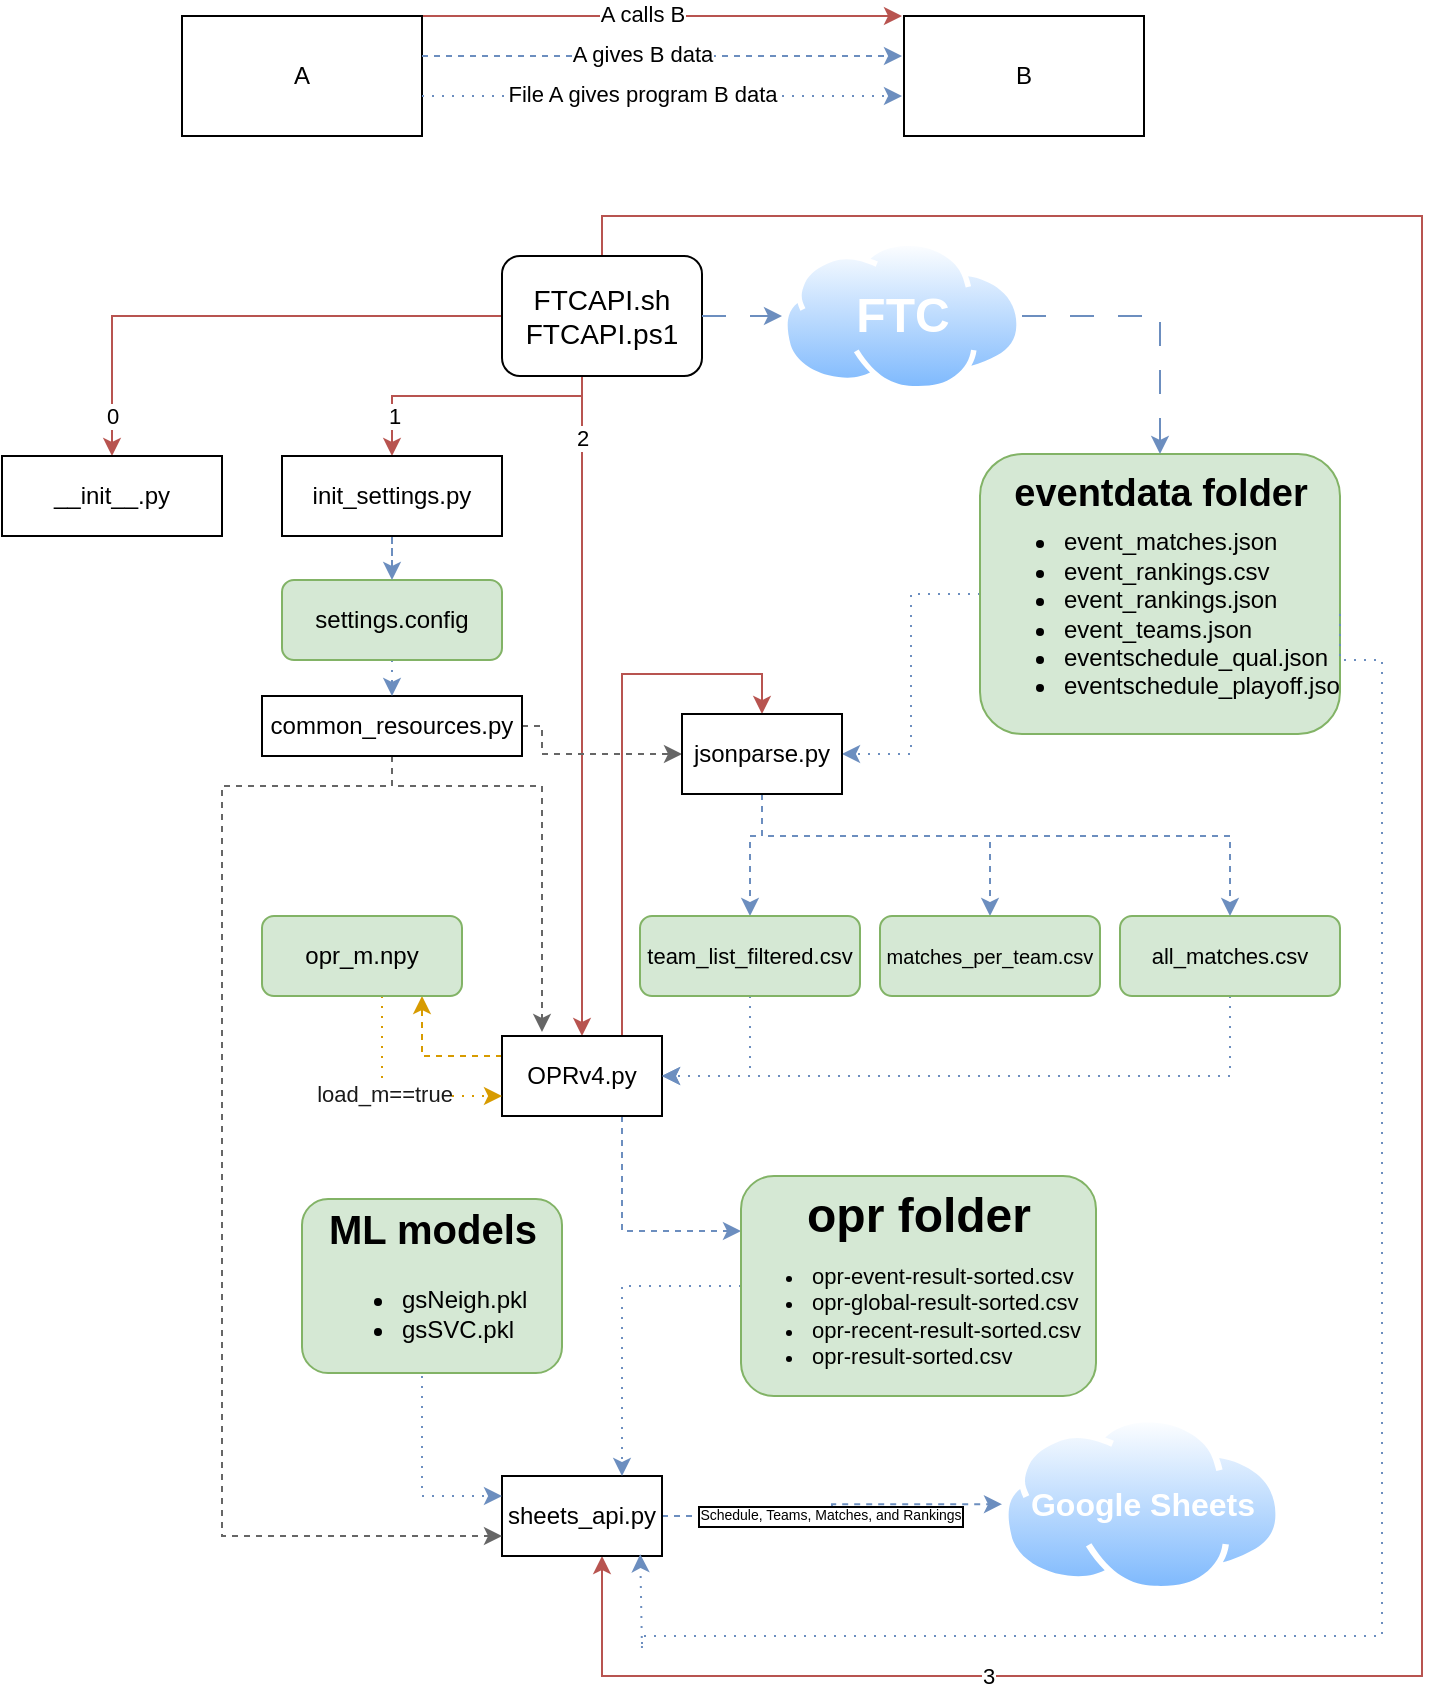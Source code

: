 <mxfile version="24.7.16">
  <diagram name="Page-1" id="G5LaLcH33VJyWfbn05yA">
    <mxGraphModel dx="580" dy="1484" grid="1" gridSize="10" guides="1" tooltips="1" connect="1" arrows="1" fold="1" page="1" pageScale="1" pageWidth="850" pageHeight="1100" math="0" shadow="0">
      <root>
        <mxCell id="0" />
        <mxCell id="1" parent="0" />
        <mxCell id="u4bJn0R_51VvF0zpdD0E-1" value="" style="image;aspect=fixed;perimeter=ellipsePerimeter;html=1;align=center;shadow=0;dashed=0;spacingTop=3;image=img/lib/active_directory/internet_cloud.svg;" parent="1" vertex="1">
          <mxGeometry x="500" y="-107.8" width="120" height="75.6" as="geometry" />
        </mxCell>
        <mxCell id="u4bJn0R_51VvF0zpdD0E-2" value="FTC" style="text;html=1;fontSize=24;fontStyle=1;verticalAlign=middle;align=center;fillColor=none;fontColor=#FFFFFF;" parent="1" vertex="1">
          <mxGeometry x="510" y="-90.0" width="100" height="40" as="geometry" />
        </mxCell>
        <mxCell id="u4bJn0R_51VvF0zpdD0E-14" style="edgeStyle=orthogonalEdgeStyle;rounded=0;orthogonalLoop=1;jettySize=auto;html=1;entryX=0.5;entryY=0;entryDx=0;entryDy=0;fillColor=#f8cecc;strokeColor=#b85450;" parent="1" source="u4bJn0R_51VvF0zpdD0E-7" target="u4bJn0R_51VvF0zpdD0E-8" edge="1">
          <mxGeometry relative="1" as="geometry">
            <Array as="points">
              <mxPoint x="400" y="50" />
              <mxPoint x="400" y="50" />
            </Array>
          </mxGeometry>
        </mxCell>
        <mxCell id="u4bJn0R_51VvF0zpdD0E-42" value="2" style="edgeLabel;html=1;align=center;verticalAlign=middle;resizable=0;points=[];" parent="u4bJn0R_51VvF0zpdD0E-14" vertex="1" connectable="0">
          <mxGeometry x="0.136" y="-3" relative="1" as="geometry">
            <mxPoint x="3" y="-157" as="offset" />
          </mxGeometry>
        </mxCell>
        <mxCell id="u4bJn0R_51VvF0zpdD0E-16" style="edgeStyle=orthogonalEdgeStyle;rounded=0;orthogonalLoop=1;jettySize=auto;html=1;fillColor=#f8cecc;strokeColor=#b85450;" parent="1" source="u4bJn0R_51VvF0zpdD0E-7" target="u4bJn0R_51VvF0zpdD0E-15" edge="1">
          <mxGeometry relative="1" as="geometry">
            <Array as="points">
              <mxPoint x="410" y="-120" />
              <mxPoint x="820" y="-120" />
              <mxPoint x="820" y="610" />
              <mxPoint x="410" y="610" />
            </Array>
          </mxGeometry>
        </mxCell>
        <mxCell id="u4bJn0R_51VvF0zpdD0E-43" value="3" style="edgeLabel;html=1;align=center;verticalAlign=middle;resizable=0;points=[];" parent="u4bJn0R_51VvF0zpdD0E-16" vertex="1" connectable="0">
          <mxGeometry x="0.69" relative="1" as="geometry">
            <mxPoint as="offset" />
          </mxGeometry>
        </mxCell>
        <mxCell id="u4bJn0R_51VvF0zpdD0E-40" style="edgeStyle=orthogonalEdgeStyle;rounded=0;orthogonalLoop=1;jettySize=auto;html=1;entryX=0.5;entryY=0;entryDx=0;entryDy=0;exitX=0.38;exitY=0.978;exitDx=0;exitDy=0;exitPerimeter=0;fillColor=#f8cecc;strokeColor=#b85450;" parent="1" source="u4bJn0R_51VvF0zpdD0E-7" target="u4bJn0R_51VvF0zpdD0E-39" edge="1">
          <mxGeometry relative="1" as="geometry">
            <Array as="points">
              <mxPoint x="400" y="-41" />
              <mxPoint x="400" y="-30" />
              <mxPoint x="305" y="-30" />
            </Array>
          </mxGeometry>
        </mxCell>
        <mxCell id="u4bJn0R_51VvF0zpdD0E-41" value="1" style="edgeLabel;html=1;align=center;verticalAlign=middle;resizable=0;points=[];" parent="u4bJn0R_51VvF0zpdD0E-40" vertex="1" connectable="0">
          <mxGeometry x="0.404" y="3" relative="1" as="geometry">
            <mxPoint x="-11" y="7" as="offset" />
          </mxGeometry>
        </mxCell>
        <mxCell id="I93fSI7ZrVSuqdJZTU5C-2" style="edgeStyle=orthogonalEdgeStyle;rounded=0;orthogonalLoop=1;jettySize=auto;html=1;entryX=0.5;entryY=0;entryDx=0;entryDy=0;fillColor=#f8cecc;strokeColor=#b85450;" parent="1" source="u4bJn0R_51VvF0zpdD0E-7" target="I93fSI7ZrVSuqdJZTU5C-1" edge="1">
          <mxGeometry relative="1" as="geometry">
            <Array as="points">
              <mxPoint x="165" y="-70" />
            </Array>
          </mxGeometry>
        </mxCell>
        <mxCell id="I93fSI7ZrVSuqdJZTU5C-3" value="0" style="edgeLabel;html=1;align=center;verticalAlign=middle;resizable=0;points=[];" parent="I93fSI7ZrVSuqdJZTU5C-2" vertex="1" connectable="0">
          <mxGeometry x="0.639" y="1" relative="1" as="geometry">
            <mxPoint x="-1" y="28" as="offset" />
          </mxGeometry>
        </mxCell>
        <mxCell id="u4bJn0R_51VvF0zpdD0E-7" value="FTCAPI.sh&lt;div style=&quot;font-size: 14px;&quot;&gt;FTCAPI.ps1&lt;/div&gt;" style="rounded=1;whiteSpace=wrap;html=1;glass=0;shadow=0;fontSize=14;labelBorderColor=none;textShadow=0;" parent="1" vertex="1">
          <mxGeometry x="360" y="-100" width="100" height="60" as="geometry" />
        </mxCell>
        <mxCell id="u4bJn0R_51VvF0zpdD0E-25" style="edgeStyle=orthogonalEdgeStyle;rounded=0;orthogonalLoop=1;jettySize=auto;html=1;entryX=0.5;entryY=0;entryDx=0;entryDy=0;exitX=0.75;exitY=0;exitDx=0;exitDy=0;fillColor=#f8cecc;strokeColor=#b85450;" parent="1" source="u4bJn0R_51VvF0zpdD0E-8" target="u4bJn0R_51VvF0zpdD0E-24" edge="1">
          <mxGeometry relative="1" as="geometry" />
        </mxCell>
        <mxCell id="u4bJn0R_51VvF0zpdD0E-68" style="edgeStyle=orthogonalEdgeStyle;rounded=0;orthogonalLoop=1;jettySize=auto;html=1;dashed=1;exitX=0.75;exitY=1;exitDx=0;exitDy=0;fillColor=#dae8fc;strokeColor=#6c8ebf;entryX=0;entryY=0.25;entryDx=0;entryDy=0;" parent="1" source="u4bJn0R_51VvF0zpdD0E-8" target="u4bJn0R_51VvF0zpdD0E-36" edge="1">
          <mxGeometry relative="1" as="geometry">
            <mxPoint x="560" y="390" as="targetPoint" />
            <Array as="points">
              <mxPoint x="420" y="388" />
            </Array>
          </mxGeometry>
        </mxCell>
        <mxCell id="u4bJn0R_51VvF0zpdD0E-91" style="edgeStyle=orthogonalEdgeStyle;rounded=0;orthogonalLoop=1;jettySize=auto;html=1;entryX=0.8;entryY=1;entryDx=0;entryDy=0;fillColor=#ffe6cc;strokeColor=#d79b00;dashed=1;entryPerimeter=0;exitX=0;exitY=0.25;exitDx=0;exitDy=0;" parent="1" source="u4bJn0R_51VvF0zpdD0E-8" target="u4bJn0R_51VvF0zpdD0E-59" edge="1">
          <mxGeometry relative="1" as="geometry" />
        </mxCell>
        <mxCell id="u4bJn0R_51VvF0zpdD0E-8" value="OPRv4.py" style="rounded=0;whiteSpace=wrap;html=1;" parent="1" vertex="1">
          <mxGeometry x="360" y="290" width="80" height="40" as="geometry" />
        </mxCell>
        <mxCell id="u4bJn0R_51VvF0zpdD0E-9" value="" style="endArrow=classic;html=1;rounded=0;exitX=1;exitY=0.5;exitDx=0;exitDy=0;dashed=1;dashPattern=12 12;fillColor=#dae8fc;strokeColor=#6c8ebf;" parent="1" source="u4bJn0R_51VvF0zpdD0E-7" target="u4bJn0R_51VvF0zpdD0E-1" edge="1">
          <mxGeometry width="50" height="50" relative="1" as="geometry">
            <mxPoint x="-30" y="330" as="sourcePoint" />
            <mxPoint x="250" y="160" as="targetPoint" />
            <Array as="points" />
          </mxGeometry>
        </mxCell>
        <mxCell id="u4bJn0R_51VvF0zpdD0E-28" style="edgeStyle=orthogonalEdgeStyle;rounded=0;orthogonalLoop=1;jettySize=auto;html=1;entryX=1;entryY=0.5;entryDx=0;entryDy=0;dashed=1;fillColor=#dae8fc;strokeColor=#6c8ebf;dashPattern=1 4;" parent="1" source="u4bJn0R_51VvF0zpdD0E-10" target="u4bJn0R_51VvF0zpdD0E-24" edge="1">
          <mxGeometry relative="1" as="geometry" />
        </mxCell>
        <mxCell id="u4bJn0R_51VvF0zpdD0E-10" value="" style="rounded=1;whiteSpace=wrap;html=1;fillColor=#d5e8d4;strokeColor=#82b366;" parent="1" vertex="1">
          <mxGeometry x="599" y="-1" width="180" height="140" as="geometry" />
        </mxCell>
        <mxCell id="u4bJn0R_51VvF0zpdD0E-12" value="" style="image;aspect=fixed;perimeter=ellipsePerimeter;html=1;align=center;shadow=0;dashed=0;spacingTop=3;image=img/lib/active_directory/internet_cloud.svg;" parent="1" vertex="1">
          <mxGeometry x="610" y="480" width="140" height="88.2" as="geometry" />
        </mxCell>
        <mxCell id="u4bJn0R_51VvF0zpdD0E-13" value="Google Sheets" style="text;html=1;fontSize=16;fontStyle=1;verticalAlign=middle;align=center;fillColor=none;fontColor=#FFFFFF;" parent="1" vertex="1">
          <mxGeometry x="630" y="509.1" width="100" height="30" as="geometry" />
        </mxCell>
        <mxCell id="u4bJn0R_51VvF0zpdD0E-17" style="edgeStyle=orthogonalEdgeStyle;rounded=0;orthogonalLoop=1;jettySize=auto;html=1;fillColor=#dae8fc;strokeColor=#6c8ebf;dashed=1;" parent="1" source="u4bJn0R_51VvF0zpdD0E-15" target="u4bJn0R_51VvF0zpdD0E-12" edge="1">
          <mxGeometry relative="1" as="geometry" />
        </mxCell>
        <mxCell id="u4bJn0R_51VvF0zpdD0E-18" value="Schedule, Teams, Matches, and Rankings" style="edgeLabel;html=1;align=center;verticalAlign=middle;resizable=0;points=[];labelBorderColor=default;textShadow=0;spacingLeft=0;spacingRight=0;fontSize=7;spacing=3;" parent="u4bJn0R_51VvF0zpdD0E-17" vertex="1" connectable="0">
          <mxGeometry x="-0.075" y="-1" relative="1" as="geometry">
            <mxPoint x="2" y="-1" as="offset" />
          </mxGeometry>
        </mxCell>
        <mxCell id="u4bJn0R_51VvF0zpdD0E-15" value="sheets_api.py" style="rounded=0;whiteSpace=wrap;html=1;" parent="1" vertex="1">
          <mxGeometry x="360" y="510.0" width="80" height="40" as="geometry" />
        </mxCell>
        <mxCell id="u4bJn0R_51VvF0zpdD0E-20" style="edgeStyle=orthogonalEdgeStyle;rounded=0;orthogonalLoop=1;jettySize=auto;html=1;strokeColor=#666666;dashed=1;entryX=0;entryY=0.75;entryDx=0;entryDy=0;" parent="1" source="u4bJn0R_51VvF0zpdD0E-19" target="u4bJn0R_51VvF0zpdD0E-15" edge="1">
          <mxGeometry relative="1" as="geometry">
            <mxPoint x="310" y="560" as="targetPoint" />
            <Array as="points">
              <mxPoint x="220" y="165" />
              <mxPoint x="220" y="540" />
            </Array>
          </mxGeometry>
        </mxCell>
        <mxCell id="u4bJn0R_51VvF0zpdD0E-21" style="edgeStyle=orthogonalEdgeStyle;rounded=0;orthogonalLoop=1;jettySize=auto;html=1;strokeColor=#666666;dashed=1;" parent="1" source="u4bJn0R_51VvF0zpdD0E-19" edge="1">
          <mxGeometry relative="1" as="geometry">
            <mxPoint x="380" y="288" as="targetPoint" />
            <Array as="points">
              <mxPoint x="380" y="165" />
              <mxPoint x="380" y="288" />
            </Array>
          </mxGeometry>
        </mxCell>
        <mxCell id="u4bJn0R_51VvF0zpdD0E-81" style="edgeStyle=orthogonalEdgeStyle;rounded=0;orthogonalLoop=1;jettySize=auto;html=1;entryX=0;entryY=0.5;entryDx=0;entryDy=0;dashed=1;fillColor=#f5f5f5;strokeColor=#666666;exitX=1;exitY=0.5;exitDx=0;exitDy=0;" parent="1" source="u4bJn0R_51VvF0zpdD0E-19" target="u4bJn0R_51VvF0zpdD0E-24" edge="1">
          <mxGeometry relative="1" as="geometry">
            <Array as="points">
              <mxPoint x="380" y="135" />
              <mxPoint x="380" y="149" />
            </Array>
          </mxGeometry>
        </mxCell>
        <mxCell id="u4bJn0R_51VvF0zpdD0E-19" value="common_resources.py" style="rounded=0;whiteSpace=wrap;html=1;" parent="1" vertex="1">
          <mxGeometry x="240" y="120" width="130" height="30" as="geometry" />
        </mxCell>
        <mxCell id="u4bJn0R_51VvF0zpdD0E-58" style="edgeStyle=orthogonalEdgeStyle;rounded=0;orthogonalLoop=1;jettySize=auto;html=1;dashed=1;entryX=1;entryY=0.5;entryDx=0;entryDy=0;fillColor=#dae8fc;strokeColor=#6c8ebf;dashPattern=1 4;" parent="1" source="u4bJn0R_51VvF0zpdD0E-22" target="u4bJn0R_51VvF0zpdD0E-8" edge="1">
          <mxGeometry relative="1" as="geometry">
            <mxPoint x="430" y="330" as="targetPoint" />
            <Array as="points">
              <mxPoint x="724" y="310" />
            </Array>
          </mxGeometry>
        </mxCell>
        <mxCell id="u4bJn0R_51VvF0zpdD0E-22" value="all_matches.csv" style="rounded=1;whiteSpace=wrap;html=1;fillColor=#d5e8d4;strokeColor=#82b366;fontSize=11;" parent="1" vertex="1">
          <mxGeometry x="669" y="230" width="110" height="40" as="geometry" />
        </mxCell>
        <mxCell id="u4bJn0R_51VvF0zpdD0E-78" style="edgeStyle=orthogonalEdgeStyle;rounded=0;orthogonalLoop=1;jettySize=auto;html=1;entryX=0.5;entryY=0;entryDx=0;entryDy=0;dashed=1;fillColor=#dae8fc;strokeColor=#6c8ebf;" parent="1" source="u4bJn0R_51VvF0zpdD0E-24" target="u4bJn0R_51VvF0zpdD0E-31" edge="1">
          <mxGeometry relative="1" as="geometry">
            <Array as="points">
              <mxPoint x="490" y="190" />
              <mxPoint x="484" y="190" />
            </Array>
          </mxGeometry>
        </mxCell>
        <mxCell id="u4bJn0R_51VvF0zpdD0E-79" style="edgeStyle=orthogonalEdgeStyle;rounded=0;orthogonalLoop=1;jettySize=auto;html=1;entryX=0.5;entryY=0;entryDx=0;entryDy=0;dashed=1;fillColor=#dae8fc;strokeColor=#6c8ebf;" parent="1" source="u4bJn0R_51VvF0zpdD0E-24" target="u4bJn0R_51VvF0zpdD0E-23" edge="1">
          <mxGeometry relative="1" as="geometry">
            <Array as="points">
              <mxPoint x="490" y="190" />
              <mxPoint x="604" y="190" />
            </Array>
          </mxGeometry>
        </mxCell>
        <mxCell id="u4bJn0R_51VvF0zpdD0E-80" style="edgeStyle=orthogonalEdgeStyle;rounded=0;orthogonalLoop=1;jettySize=auto;html=1;dashed=1;fillColor=#dae8fc;strokeColor=#6c8ebf;" parent="1" source="u4bJn0R_51VvF0zpdD0E-24" target="u4bJn0R_51VvF0zpdD0E-22" edge="1">
          <mxGeometry relative="1" as="geometry">
            <Array as="points">
              <mxPoint x="490" y="190" />
              <mxPoint x="724" y="190" />
            </Array>
          </mxGeometry>
        </mxCell>
        <mxCell id="u4bJn0R_51VvF0zpdD0E-24" value="jsonparse.py" style="rounded=0;whiteSpace=wrap;html=1;" parent="1" vertex="1">
          <mxGeometry x="450" y="129" width="80" height="40" as="geometry" />
        </mxCell>
        <mxCell id="u4bJn0R_51VvF0zpdD0E-57" style="edgeStyle=orthogonalEdgeStyle;rounded=0;orthogonalLoop=1;jettySize=auto;html=1;dashed=1;entryX=1;entryY=0.5;entryDx=0;entryDy=0;fillColor=#dae8fc;strokeColor=#6c8ebf;dashPattern=1 4;" parent="1" source="u4bJn0R_51VvF0zpdD0E-31" target="u4bJn0R_51VvF0zpdD0E-8" edge="1">
          <mxGeometry relative="1" as="geometry">
            <mxPoint x="430" y="330" as="targetPoint" />
            <Array as="points">
              <mxPoint x="484" y="310" />
            </Array>
          </mxGeometry>
        </mxCell>
        <mxCell id="u4bJn0R_51VvF0zpdD0E-31" value="team_list_filtered.csv" style="rounded=1;whiteSpace=wrap;html=1;fillColor=#d5e8d4;strokeColor=#82b366;fontSize=11;" parent="1" vertex="1">
          <mxGeometry x="429" y="230" width="110" height="40" as="geometry" />
        </mxCell>
        <mxCell id="u4bJn0R_51VvF0zpdD0E-74" style="edgeStyle=orthogonalEdgeStyle;rounded=0;orthogonalLoop=1;jettySize=auto;html=1;entryX=0.75;entryY=0;entryDx=0;entryDy=0;dashed=1;fillColor=#dae8fc;strokeColor=#6c8ebf;dashPattern=1 4;" parent="1" source="u4bJn0R_51VvF0zpdD0E-36" target="u4bJn0R_51VvF0zpdD0E-15" edge="1">
          <mxGeometry relative="1" as="geometry">
            <Array as="points">
              <mxPoint x="420" y="415" />
            </Array>
          </mxGeometry>
        </mxCell>
        <mxCell id="u4bJn0R_51VvF0zpdD0E-36" value="" style="rounded=1;whiteSpace=wrap;html=1;fillColor=#d5e8d4;strokeColor=#82b366;" parent="1" vertex="1">
          <mxGeometry x="479.5" y="360" width="177.5" height="110" as="geometry" />
        </mxCell>
        <mxCell id="u4bJn0R_51VvF0zpdD0E-51" style="edgeStyle=orthogonalEdgeStyle;rounded=0;orthogonalLoop=1;jettySize=auto;html=1;entryX=0.5;entryY=0;entryDx=0;entryDy=0;exitX=0.5;exitY=1;exitDx=0;exitDy=0;fillColor=#dae8fc;strokeColor=#6c8ebf;dashed=1;dashPattern=1 4;" parent="1" source="u4bJn0R_51VvF0zpdD0E-38" target="u4bJn0R_51VvF0zpdD0E-19" edge="1">
          <mxGeometry relative="1" as="geometry">
            <mxPoint x="275.037" y="120" as="sourcePoint" />
            <mxPoint x="245" y="240" as="targetPoint" />
            <Array as="points" />
          </mxGeometry>
        </mxCell>
        <mxCell id="u4bJn0R_51VvF0zpdD0E-38" value="settings.config" style="rounded=1;whiteSpace=wrap;html=1;fillColor=#d5e8d4;strokeColor=#82b366;" parent="1" vertex="1">
          <mxGeometry x="250" y="62" width="110" height="40" as="geometry" />
        </mxCell>
        <mxCell id="u4bJn0R_51VvF0zpdD0E-76" style="edgeStyle=orthogonalEdgeStyle;rounded=0;orthogonalLoop=1;jettySize=auto;html=1;entryX=0.5;entryY=0;entryDx=0;entryDy=0;dashed=1;fillColor=#dae8fc;strokeColor=#6c8ebf;" parent="1" source="u4bJn0R_51VvF0zpdD0E-39" target="u4bJn0R_51VvF0zpdD0E-38" edge="1">
          <mxGeometry relative="1" as="geometry" />
        </mxCell>
        <mxCell id="u4bJn0R_51VvF0zpdD0E-39" value="init_settings.py" style="rounded=0;whiteSpace=wrap;html=1;" parent="1" vertex="1">
          <mxGeometry x="250" width="110" height="40" as="geometry" />
        </mxCell>
        <mxCell id="u4bJn0R_51VvF0zpdD0E-69" style="edgeStyle=orthogonalEdgeStyle;rounded=0;orthogonalLoop=1;jettySize=auto;html=1;dashed=1;fillColor=#dae8fc;strokeColor=#6c8ebf;exitX=1;exitY=0.5;exitDx=0;exitDy=0;dashPattern=1 4;entryX=0.864;entryY=0.978;entryDx=0;entryDy=0;entryPerimeter=0;" parent="1" source="u4bJn0R_51VvF0zpdD0E-49" target="u4bJn0R_51VvF0zpdD0E-15" edge="1">
          <mxGeometry relative="1" as="geometry">
            <mxPoint x="774" y="120" as="sourcePoint" />
            <mxPoint x="420" y="600" as="targetPoint" />
            <Array as="points">
              <mxPoint x="800" y="102" />
              <mxPoint x="800" y="590" />
              <mxPoint x="430" y="590" />
              <mxPoint x="430" y="597" />
              <mxPoint x="429" y="597" />
            </Array>
          </mxGeometry>
        </mxCell>
        <mxCell id="u4bJn0R_51VvF0zpdD0E-49" value="&lt;ul&gt;&lt;li&gt;event_matches.json&lt;/li&gt;&lt;li&gt;event_rankings.csv&lt;/li&gt;&lt;li&gt;event_rankings.json&lt;/li&gt;&lt;li&gt;event_teams.json&lt;/li&gt;&lt;li&gt;eventschedule_qual.json&lt;/li&gt;&lt;li&gt;eventschedule_playoff.json&lt;/li&gt;&lt;/ul&gt;" style="text;strokeColor=none;fillColor=none;html=1;whiteSpace=wrap;verticalAlign=middle;overflow=hidden;labelPosition=center;verticalLabelPosition=middle;align=left;" parent="1" vertex="1">
          <mxGeometry x="599" y="19" width="180" height="120" as="geometry" />
        </mxCell>
        <mxCell id="u4bJn0R_51VvF0zpdD0E-50" value="eventdata folder" style="text;strokeColor=none;fillColor=none;html=1;fontSize=19;fontStyle=1;verticalAlign=middle;align=center;" parent="1" vertex="1">
          <mxGeometry x="639" y="-1" width="100" height="40" as="geometry" />
        </mxCell>
        <mxCell id="u4bJn0R_51VvF0zpdD0E-23" value="matches_per_team.csv" style="rounded=1;whiteSpace=wrap;html=1;fillColor=#d5e8d4;strokeColor=#82b366;fontSize=10;" parent="1" vertex="1">
          <mxGeometry x="549" y="230" width="110" height="40" as="geometry" />
        </mxCell>
        <mxCell id="u4bJn0R_51VvF0zpdD0E-92" style="edgeStyle=orthogonalEdgeStyle;rounded=0;orthogonalLoop=1;jettySize=auto;html=1;entryX=0;entryY=0.75;entryDx=0;entryDy=0;exitX=0.25;exitY=1;exitDx=0;exitDy=0;fillColor=#ffe6cc;strokeColor=#d79b00;dashed=1;dashPattern=1 4;" parent="1" source="u4bJn0R_51VvF0zpdD0E-59" target="u4bJn0R_51VvF0zpdD0E-8" edge="1">
          <mxGeometry relative="1" as="geometry">
            <Array as="points">
              <mxPoint x="300" y="270" />
              <mxPoint x="300" y="320" />
            </Array>
          </mxGeometry>
        </mxCell>
        <mxCell id="u4bJn0R_51VvF0zpdD0E-93" value="load_m==true" style="edgeLabel;html=1;align=center;verticalAlign=middle;resizable=0;points=[];fontColor=#1A1A1A;" parent="u4bJn0R_51VvF0zpdD0E-92" vertex="1" connectable="0">
          <mxGeometry x="-0.069" y="-1" relative="1" as="geometry">
            <mxPoint x="2" y="16" as="offset" />
          </mxGeometry>
        </mxCell>
        <mxCell id="u4bJn0R_51VvF0zpdD0E-59" value="opr_m.npy" style="rounded=1;whiteSpace=wrap;html=1;fillColor=#d5e8d4;strokeColor=#82b366;" parent="1" vertex="1">
          <mxGeometry x="240" y="230" width="100" height="40" as="geometry" />
        </mxCell>
        <mxCell id="u4bJn0R_51VvF0zpdD0E-66" value="&lt;ul style=&quot;font-size: 11px;&quot;&gt;&lt;li style=&quot;font-size: 11px;&quot;&gt;opr-event-result-sorted.csv&lt;/li&gt;&lt;li style=&quot;font-size: 11px;&quot;&gt;opr-global-result-sorted.csv&lt;/li&gt;&lt;li style=&quot;font-size: 11px;&quot;&gt;opr-recent-result-sorted.csv&lt;/li&gt;&lt;li style=&quot;font-size: 11px;&quot;&gt;opr-result-sorted.csv&lt;/li&gt;&lt;/ul&gt;" style="text;strokeColor=none;fillColor=none;html=1;whiteSpace=wrap;verticalAlign=middle;overflow=hidden;fontSize=11;" parent="1" vertex="1">
          <mxGeometry x="473.25" y="390" width="190" height="80" as="geometry" />
        </mxCell>
        <mxCell id="u4bJn0R_51VvF0zpdD0E-67" value="opr folder" style="text;strokeColor=none;fillColor=none;html=1;fontSize=24;fontStyle=1;verticalAlign=middle;align=center;" parent="1" vertex="1">
          <mxGeometry x="518.25" y="360" width="100" height="40" as="geometry" />
        </mxCell>
        <mxCell id="u4bJn0R_51VvF0zpdD0E-73" style="edgeStyle=orthogonalEdgeStyle;rounded=0;orthogonalLoop=1;jettySize=auto;html=1;entryX=0;entryY=0.25;entryDx=0;entryDy=0;dashed=1;fillColor=#dae8fc;strokeColor=#6c8ebf;dashPattern=1 4;" parent="1" target="u4bJn0R_51VvF0zpdD0E-15" edge="1">
          <mxGeometry relative="1" as="geometry">
            <mxPoint x="320" y="460" as="sourcePoint" />
            <Array as="points">
              <mxPoint x="320" y="490" />
              <mxPoint x="320" y="568" />
            </Array>
          </mxGeometry>
        </mxCell>
        <mxCell id="u4bJn0R_51VvF0zpdD0E-70" value="" style="rounded=1;whiteSpace=wrap;html=1;fillColor=#d5e8d4;strokeColor=#82b366;" parent="1" vertex="1">
          <mxGeometry x="260" y="371.5" width="130" height="87" as="geometry" />
        </mxCell>
        <mxCell id="u4bJn0R_51VvF0zpdD0E-71" value="ML models" style="text;strokeColor=none;fillColor=none;html=1;fontSize=20;fontStyle=1;verticalAlign=middle;align=center;" parent="1" vertex="1">
          <mxGeometry x="275" y="371.5" width="100" height="28.5" as="geometry" />
        </mxCell>
        <mxCell id="u4bJn0R_51VvF0zpdD0E-72" value="&lt;ul&gt;&lt;li&gt;gsNeigh.pkl&lt;/li&gt;&lt;li&gt;gsSVC.pkl&lt;/li&gt;&lt;/ul&gt;" style="text;strokeColor=none;fillColor=none;html=1;whiteSpace=wrap;verticalAlign=middle;overflow=hidden;" parent="1" vertex="1">
          <mxGeometry x="267.5" y="400" width="115" height="58.5" as="geometry" />
        </mxCell>
        <mxCell id="u4bJn0R_51VvF0zpdD0E-82" value="" style="endArrow=classic;html=1;rounded=0;fillColor=#f8cecc;strokeColor=#b85450;" parent="1" edge="1">
          <mxGeometry width="50" height="50" relative="1" as="geometry">
            <mxPoint x="320" y="-220" as="sourcePoint" />
            <mxPoint x="560" y="-220" as="targetPoint" />
          </mxGeometry>
        </mxCell>
        <mxCell id="u4bJn0R_51VvF0zpdD0E-83" value="A calls B" style="edgeLabel;html=1;align=center;verticalAlign=middle;resizable=0;points=[];" parent="u4bJn0R_51VvF0zpdD0E-82" vertex="1" connectable="0">
          <mxGeometry x="-0.272" y="1" relative="1" as="geometry">
            <mxPoint x="22" as="offset" />
          </mxGeometry>
        </mxCell>
        <mxCell id="u4bJn0R_51VvF0zpdD0E-84" value="A" style="rounded=0;whiteSpace=wrap;html=1;" parent="1" vertex="1">
          <mxGeometry x="200" y="-220" width="120" height="60" as="geometry" />
        </mxCell>
        <mxCell id="u4bJn0R_51VvF0zpdD0E-85" value="B" style="rounded=0;whiteSpace=wrap;html=1;" parent="1" vertex="1">
          <mxGeometry x="561" y="-220" width="120" height="60" as="geometry" />
        </mxCell>
        <mxCell id="u4bJn0R_51VvF0zpdD0E-86" value="" style="endArrow=classic;html=1;rounded=0;dashed=1;fillColor=#dae8fc;strokeColor=#6c8ebf;" parent="1" edge="1">
          <mxGeometry width="50" height="50" relative="1" as="geometry">
            <mxPoint x="320" y="-200" as="sourcePoint" />
            <mxPoint x="560" y="-200" as="targetPoint" />
          </mxGeometry>
        </mxCell>
        <mxCell id="u4bJn0R_51VvF0zpdD0E-87" value="A gives B data" style="edgeLabel;html=1;align=center;verticalAlign=middle;resizable=0;points=[];" parent="u4bJn0R_51VvF0zpdD0E-86" vertex="1" connectable="0">
          <mxGeometry x="-0.272" y="1" relative="1" as="geometry">
            <mxPoint x="22" as="offset" />
          </mxGeometry>
        </mxCell>
        <mxCell id="u4bJn0R_51VvF0zpdD0E-89" value="" style="endArrow=classic;html=1;rounded=0;dashed=1;fillColor=#dae8fc;strokeColor=#6c8ebf;dashPattern=1 4;" parent="1" edge="1">
          <mxGeometry width="50" height="50" relative="1" as="geometry">
            <mxPoint x="320" y="-180" as="sourcePoint" />
            <mxPoint x="560" y="-180" as="targetPoint" />
          </mxGeometry>
        </mxCell>
        <mxCell id="u4bJn0R_51VvF0zpdD0E-90" value="File A gives program B data" style="edgeLabel;html=1;align=center;verticalAlign=middle;resizable=0;points=[];" parent="u4bJn0R_51VvF0zpdD0E-89" vertex="1" connectable="0">
          <mxGeometry x="-0.272" y="1" relative="1" as="geometry">
            <mxPoint x="22" as="offset" />
          </mxGeometry>
        </mxCell>
        <mxCell id="I93fSI7ZrVSuqdJZTU5C-1" value="__init__.py" style="rounded=0;whiteSpace=wrap;html=1;" parent="1" vertex="1">
          <mxGeometry x="110" width="110" height="40" as="geometry" />
        </mxCell>
        <mxCell id="RP9f5GUzaT_rB-t_UJgi-3" value="" style="endArrow=classic;html=1;rounded=0;exitX=1;exitY=0.5;exitDx=0;exitDy=0;dashed=1;dashPattern=12 12;fillColor=#dae8fc;strokeColor=#6c8ebf;entryX=0.5;entryY=0;entryDx=0;entryDy=0;" edge="1" parent="1" source="u4bJn0R_51VvF0zpdD0E-1" target="u4bJn0R_51VvF0zpdD0E-50">
          <mxGeometry width="50" height="50" relative="1" as="geometry">
            <mxPoint x="670" y="-40" as="sourcePoint" />
            <mxPoint x="710" y="-40" as="targetPoint" />
            <Array as="points">
              <mxPoint x="689" y="-70" />
            </Array>
          </mxGeometry>
        </mxCell>
      </root>
    </mxGraphModel>
  </diagram>
</mxfile>
